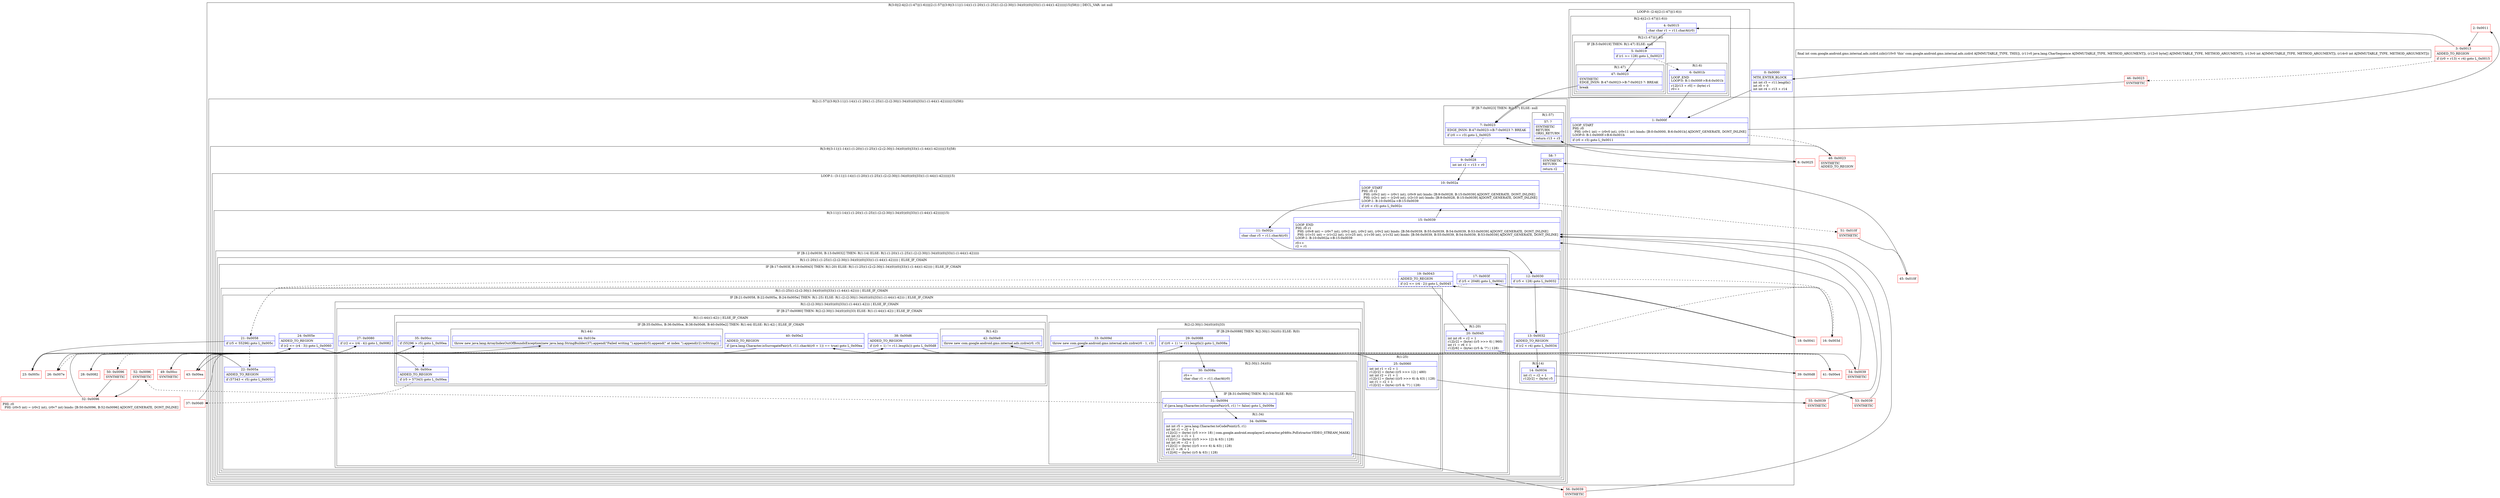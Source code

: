 digraph "CFG forcom.google.android.gms.internal.ads.zzdrd.zzb(Ljava\/lang\/CharSequence;[BII)I" {
subgraph cluster_Region_1772049631 {
label = "R(3:0|(2:4|(2:(1:47)|(1:6)))|(2:(1:57)|(3:9|(3:11|(1:14)(1:(1:20)(1:(1:25)(1:(2:(2:30|(1:34)(0))(0)|33)(1:(1:44)(1:42)))))|15)|58))) | DECL_VAR: int null\l";
node [shape=record,color=blue];
Node_0 [shape=record,label="{0\:\ 0x0000|MTH_ENTER_BLOCK\l|int int r3 = r11.length()\lint r0 = 0\lint int r4 = r13 + r14\l}"];
subgraph cluster_LoopRegion_2032968098 {
label = "LOOP:0: (2:4|(2:(1:47)|(1:6)))";
node [shape=record,color=blue];
Node_1 [shape=record,label="{1\:\ 0x000f|LOOP_START\lPHI: r0 \l  PHI: (r0v1 int) = (r0v0 int), (r0v11 int) binds: [B:0:0x0000, B:6:0x001b] A[DONT_GENERATE, DONT_INLINE]\lLOOP:0: B:1:0x000f\-\>B:6:0x001b\l|if (r0 \< r3) goto L_0x0011\l}"];
subgraph cluster_Region_255320556 {
label = "R(2:4|(2:(1:47)|(1:6)))";
node [shape=record,color=blue];
Node_4 [shape=record,label="{4\:\ 0x0015|char char r1 = r11.charAt(r0)\l}"];
subgraph cluster_Region_1828091593 {
label = "R(2:(1:47)|(1:6))";
node [shape=record,color=blue];
subgraph cluster_IfRegion_1502476187 {
label = "IF [B:5:0x0019] THEN: R(1:47) ELSE: null";
node [shape=record,color=blue];
Node_5 [shape=record,label="{5\:\ 0x0019|if (r1 \>= 128) goto L_0x0023\l}"];
subgraph cluster_Region_873945217 {
label = "R(1:47)";
node [shape=record,color=blue];
Node_47 [shape=record,label="{47\:\ 0x0023|SYNTHETIC\lEDGE_INSN: B:47:0x0023\-\>B:7:0x0023 ?: BREAK  \l|break\l}"];
}
}
subgraph cluster_Region_1180370150 {
label = "R(1:6)";
node [shape=record,color=blue];
Node_6 [shape=record,label="{6\:\ 0x001b|LOOP_END\lLOOP:0: B:1:0x000f\-\>B:6:0x001b\l|r12[r13 + r0] = (byte) r1\lr0++\l}"];
}
}
}
}
subgraph cluster_Region_448056455 {
label = "R(2:(1:57)|(3:9|(3:11|(1:14)(1:(1:20)(1:(1:25)(1:(2:(2:30|(1:34)(0))(0)|33)(1:(1:44)(1:42)))))|15)|58))";
node [shape=record,color=blue];
subgraph cluster_IfRegion_543873650 {
label = "IF [B:7:0x0023] THEN: R(1:57) ELSE: null";
node [shape=record,color=blue];
Node_7 [shape=record,label="{7\:\ 0x0023|EDGE_INSN: B:47:0x0023\-\>B:7:0x0023 ?: BREAK  \l|if (r0 == r3) goto L_0x0025\l}"];
subgraph cluster_Region_955900505 {
label = "R(1:57)";
node [shape=record,color=blue];
Node_57 [shape=record,label="{57\:\ ?|SYNTHETIC\lRETURN\lORIG_RETURN\l|return r13 + r3\l}"];
}
}
subgraph cluster_Region_1469852269 {
label = "R(3:9|(3:11|(1:14)(1:(1:20)(1:(1:25)(1:(2:(2:30|(1:34)(0))(0)|33)(1:(1:44)(1:42)))))|15)|58)";
node [shape=record,color=blue];
Node_9 [shape=record,label="{9\:\ 0x0028|int int r2 = r13 + r0\l}"];
subgraph cluster_LoopRegion_726888501 {
label = "LOOP:1: (3:11|(1:14)(1:(1:20)(1:(1:25)(1:(2:(2:30|(1:34)(0))(0)|33)(1:(1:44)(1:42)))))|15)";
node [shape=record,color=blue];
Node_10 [shape=record,label="{10\:\ 0x002a|LOOP_START\lPHI: r0 r2 \l  PHI: (r0v2 int) = (r0v1 int), (r0v9 int) binds: [B:9:0x0028, B:15:0x0039] A[DONT_GENERATE, DONT_INLINE]\l  PHI: (r2v1 int) = (r2v0 int), (r2v10 int) binds: [B:9:0x0028, B:15:0x0039] A[DONT_GENERATE, DONT_INLINE]\lLOOP:1: B:10:0x002a\-\>B:15:0x0039\l|if (r0 \< r3) goto L_0x002c\l}"];
subgraph cluster_Region_106943988 {
label = "R(3:11|(1:14)(1:(1:20)(1:(1:25)(1:(2:(2:30|(1:34)(0))(0)|33)(1:(1:44)(1:42)))))|15)";
node [shape=record,color=blue];
Node_11 [shape=record,label="{11\:\ 0x002c|char char r5 = r11.charAt(r0)\l}"];
subgraph cluster_IfRegion_25053052 {
label = "IF [B:12:0x0030, B:13:0x0032] THEN: R(1:14) ELSE: R(1:(1:20)(1:(1:25)(1:(2:(2:30|(1:34)(0))(0)|33)(1:(1:44)(1:42)))))";
node [shape=record,color=blue];
Node_12 [shape=record,label="{12\:\ 0x0030|if (r5 \< 128) goto L_0x0032\l}"];
Node_13 [shape=record,label="{13\:\ 0x0032|ADDED_TO_REGION\l|if (r2 \< r4) goto L_0x0034\l}"];
subgraph cluster_Region_1211529468 {
label = "R(1:14)";
node [shape=record,color=blue];
Node_14 [shape=record,label="{14\:\ 0x0034|int r1 = r2 + 1\lr12[r2] = (byte) r5\l}"];
}
subgraph cluster_Region_528370887 {
label = "R(1:(1:20)(1:(1:25)(1:(2:(2:30|(1:34)(0))(0)|33)(1:(1:44)(1:42))))) | ELSE_IF_CHAIN\l";
node [shape=record,color=blue];
subgraph cluster_IfRegion_923257468 {
label = "IF [B:17:0x003f, B:19:0x0043] THEN: R(1:20) ELSE: R(1:(1:25)(1:(2:(2:30|(1:34)(0))(0)|33)(1:(1:44)(1:42)))) | ELSE_IF_CHAIN\l";
node [shape=record,color=blue];
Node_17 [shape=record,label="{17\:\ 0x003f|if (r5 \< 2048) goto L_0x0041\l}"];
Node_19 [shape=record,label="{19\:\ 0x0043|ADDED_TO_REGION\l|if (r2 \<= (r4 \- 2)) goto L_0x0045\l}"];
subgraph cluster_Region_1105928108 {
label = "R(1:20)";
node [shape=record,color=blue];
Node_20 [shape=record,label="{20\:\ 0x0045|int int r6 = r2 + 1\lr12[r2] = (byte) ((r5 \>\>\> 6) \| 960)\lint r1 = r6 + 1\lr12[r6] = (byte) ((r5 & '?') \| 128)\l}"];
}
subgraph cluster_Region_1080111583 {
label = "R(1:(1:25)(1:(2:(2:30|(1:34)(0))(0)|33)(1:(1:44)(1:42)))) | ELSE_IF_CHAIN\l";
node [shape=record,color=blue];
subgraph cluster_IfRegion_1035025886 {
label = "IF [B:21:0x0058, B:22:0x005a, B:24:0x005e] THEN: R(1:25) ELSE: R(1:(2:(2:30|(1:34)(0))(0)|33)(1:(1:44)(1:42))) | ELSE_IF_CHAIN\l";
node [shape=record,color=blue];
Node_21 [shape=record,label="{21\:\ 0x0058|if (r5 \< 55296) goto L_0x005c\l}"];
Node_22 [shape=record,label="{22\:\ 0x005a|ADDED_TO_REGION\l|if (57343 \< r5) goto L_0x005c\l}"];
Node_24 [shape=record,label="{24\:\ 0x005e|ADDED_TO_REGION\l|if (r2 \<= (r4 \- 3)) goto L_0x0060\l}"];
subgraph cluster_Region_1971357058 {
label = "R(1:25)";
node [shape=record,color=blue];
Node_25 [shape=record,label="{25\:\ 0x0060|int int r1 = r2 + 1\lr12[r2] = (byte) ((r5 \>\>\> 12) \| 480)\lint int r2 = r1 + 1\lr12[r1] = (byte) (((r5 \>\>\> 6) & 63) \| 128)\lint r1 = r2 + 1\lr12[r2] = (byte) ((r5 & '?') \| 128)\l}"];
}
subgraph cluster_Region_1312602626 {
label = "R(1:(2:(2:30|(1:34)(0))(0)|33)(1:(1:44)(1:42))) | ELSE_IF_CHAIN\l";
node [shape=record,color=blue];
subgraph cluster_IfRegion_998284631 {
label = "IF [B:27:0x0080] THEN: R(2:(2:30|(1:34)(0))(0)|33) ELSE: R(1:(1:44)(1:42)) | ELSE_IF_CHAIN\l";
node [shape=record,color=blue];
Node_27 [shape=record,label="{27\:\ 0x0080|if (r2 \<= (r4 \- 4)) goto L_0x0082\l}"];
subgraph cluster_Region_938407244 {
label = "R(2:(2:30|(1:34)(0))(0)|33)";
node [shape=record,color=blue];
subgraph cluster_IfRegion_798270751 {
label = "IF [B:29:0x0088] THEN: R(2:30|(1:34)(0)) ELSE: R(0)";
node [shape=record,color=blue];
Node_29 [shape=record,label="{29\:\ 0x0088|if ((r0 + 1) != r11.length()) goto L_0x008a\l}"];
subgraph cluster_Region_918411726 {
label = "R(2:30|(1:34)(0))";
node [shape=record,color=blue];
Node_30 [shape=record,label="{30\:\ 0x008a|r0++\lchar char r1 = r11.charAt(r0)\l}"];
subgraph cluster_IfRegion_676383622 {
label = "IF [B:31:0x0094] THEN: R(1:34) ELSE: R(0)";
node [shape=record,color=blue];
Node_31 [shape=record,label="{31\:\ 0x0094|if (java.lang.Character.isSurrogatePair(r5, r1) != false) goto L_0x009e\l}"];
subgraph cluster_Region_1255523392 {
label = "R(1:34)";
node [shape=record,color=blue];
Node_34 [shape=record,label="{34\:\ 0x009e|int int r5 = java.lang.Character.toCodePoint(r5, r1)\lint int r1 = r2 + 1\lr12[r2] = (byte) ((r5 \>\>\> 18) \| com.google.android.exoplayer2.extractor.p046ts.PsExtractor.VIDEO_STREAM_MASK)\lint int r2 = r1 + 1\lr12[r1] = (byte) (((r5 \>\>\> 12) & 63) \| 128)\lint int r6 = r2 + 1\lr12[r2] = (byte) (((r5 \>\>\> 6) & 63) \| 128)\lint r1 = r6 + 1\lr12[r6] = (byte) ((r5 & 63) \| 128)\l}"];
}
subgraph cluster_Region_1926268854 {
label = "R(0)";
node [shape=record,color=blue];
}
}
}
subgraph cluster_Region_522581343 {
label = "R(0)";
node [shape=record,color=blue];
}
}
Node_33 [shape=record,label="{33\:\ 0x009d|throw new com.google.android.gms.internal.ads.zzdre(r0 \- 1, r3)\l}"];
}
subgraph cluster_Region_1451479213 {
label = "R(1:(1:44)(1:42)) | ELSE_IF_CHAIN\l";
node [shape=record,color=blue];
subgraph cluster_IfRegion_829880383 {
label = "IF [B:35:0x00cc, B:36:0x00ce, B:38:0x00d6, B:40:0x00e2] THEN: R(1:44) ELSE: R(1:42) | ELSE_IF_CHAIN\l";
node [shape=record,color=blue];
Node_35 [shape=record,label="{35\:\ 0x00cc|if (55296 \> r5) goto L_0x00ea\l}"];
Node_36 [shape=record,label="{36\:\ 0x00ce|ADDED_TO_REGION\l|if (r5 \> 57343) goto L_0x00ea\l}"];
Node_38 [shape=record,label="{38\:\ 0x00d6|ADDED_TO_REGION\l|if ((r0 + 1) != r11.length()) goto L_0x00d8\l}"];
Node_40 [shape=record,label="{40\:\ 0x00e2|ADDED_TO_REGION\l|if (java.lang.Character.isSurrogatePair(r5, r11.charAt(r0 + 1)) == true) goto L_0x00ea\l}"];
subgraph cluster_Region_828351614 {
label = "R(1:44)";
node [shape=record,color=blue];
Node_44 [shape=record,label="{44\:\ 0x010e|throw new java.lang.ArrayIndexOutOfBoundsException(new java.lang.StringBuilder(37).append(\"Failed writing \").append(r5).append(\" at index \").append(r2).toString())\l}"];
}
subgraph cluster_Region_1101070473 {
label = "R(1:42)";
node [shape=record,color=blue];
Node_42 [shape=record,label="{42\:\ 0x00e9|throw new com.google.android.gms.internal.ads.zzdre(r0, r3)\l}"];
}
}
}
}
}
}
}
}
}
}
Node_15 [shape=record,label="{15\:\ 0x0039|LOOP_END\lPHI: r0 r1 \l  PHI: (r0v8 int) = (r0v7 int), (r0v2 int), (r0v2 int), (r0v2 int) binds: [B:56:0x0039, B:55:0x0039, B:54:0x0039, B:53:0x0039] A[DONT_GENERATE, DONT_INLINE]\l  PHI: (r1v31 int) = (r1v22 int), (r1v25 int), (r1v30 int), (r1v32 int) binds: [B:56:0x0039, B:55:0x0039, B:54:0x0039, B:53:0x0039] A[DONT_GENERATE, DONT_INLINE]\lLOOP:1: B:10:0x002a\-\>B:15:0x0039\l|r0++\lr2 = r1\l}"];
}
}
Node_58 [shape=record,label="{58\:\ ?|SYNTHETIC\lRETURN\l|return r2\l}"];
}
}
}
Node_2 [shape=record,color=red,label="{2\:\ 0x0011}"];
Node_3 [shape=record,color=red,label="{3\:\ 0x0013|ADDED_TO_REGION\l|if ((r0 + r13) \< r4) goto L_0x0015\l}"];
Node_8 [shape=record,color=red,label="{8\:\ 0x0025}"];
Node_16 [shape=record,color=red,label="{16\:\ 0x003d}"];
Node_18 [shape=record,color=red,label="{18\:\ 0x0041}"];
Node_23 [shape=record,color=red,label="{23\:\ 0x005c}"];
Node_26 [shape=record,color=red,label="{26\:\ 0x007e}"];
Node_28 [shape=record,color=red,label="{28\:\ 0x0082}"];
Node_32 [shape=record,color=red,label="{32\:\ 0x0096|PHI: r0 \l  PHI: (r0v5 int) = (r0v2 int), (r0v7 int) binds: [B:50:0x0096, B:52:0x0096] A[DONT_GENERATE, DONT_INLINE]\l}"];
Node_37 [shape=record,color=red,label="{37\:\ 0x00d0}"];
Node_39 [shape=record,color=red,label="{39\:\ 0x00d8}"];
Node_41 [shape=record,color=red,label="{41\:\ 0x00e4}"];
Node_43 [shape=record,color=red,label="{43\:\ 0x00ea}"];
Node_45 [shape=record,color=red,label="{45\:\ 0x010f}"];
Node_46 [shape=record,color=red,label="{46\:\ 0x0023|SYNTHETIC\l}"];
Node_48 [shape=record,color=red,label="{48\:\ 0x0023|SYNTHETIC\lADDED_TO_REGION\l}"];
Node_49 [shape=record,color=red,label="{49\:\ 0x00cc|SYNTHETIC\l}"];
Node_50 [shape=record,color=red,label="{50\:\ 0x0096|SYNTHETIC\l}"];
Node_51 [shape=record,color=red,label="{51\:\ 0x010f|SYNTHETIC\l}"];
Node_52 [shape=record,color=red,label="{52\:\ 0x0096|SYNTHETIC\l}"];
Node_53 [shape=record,color=red,label="{53\:\ 0x0039|SYNTHETIC\l}"];
Node_54 [shape=record,color=red,label="{54\:\ 0x0039|SYNTHETIC\l}"];
Node_55 [shape=record,color=red,label="{55\:\ 0x0039|SYNTHETIC\l}"];
Node_56 [shape=record,color=red,label="{56\:\ 0x0039|SYNTHETIC\l}"];
MethodNode[shape=record,label="{final int com.google.android.gms.internal.ads.zzdrd.zzb((r10v0 'this' com.google.android.gms.internal.ads.zzdrd A[IMMUTABLE_TYPE, THIS]), (r11v0 java.lang.CharSequence A[IMMUTABLE_TYPE, METHOD_ARGUMENT]), (r12v0 byte[] A[IMMUTABLE_TYPE, METHOD_ARGUMENT]), (r13v0 int A[IMMUTABLE_TYPE, METHOD_ARGUMENT]), (r14v0 int A[IMMUTABLE_TYPE, METHOD_ARGUMENT])) }"];
MethodNode -> Node_0;
Node_0 -> Node_1;
Node_1 -> Node_2;
Node_1 -> Node_48[style=dashed];
Node_4 -> Node_5;
Node_5 -> Node_6[style=dashed];
Node_5 -> Node_47;
Node_47 -> Node_7;
Node_6 -> Node_1;
Node_7 -> Node_8;
Node_7 -> Node_9[style=dashed];
Node_9 -> Node_10;
Node_10 -> Node_11;
Node_10 -> Node_51[style=dashed];
Node_11 -> Node_12;
Node_12 -> Node_13;
Node_12 -> Node_16[style=dashed];
Node_13 -> Node_14;
Node_13 -> Node_16[style=dashed];
Node_14 -> Node_53;
Node_17 -> Node_18;
Node_17 -> Node_21[style=dashed];
Node_19 -> Node_20;
Node_19 -> Node_21[style=dashed];
Node_20 -> Node_54;
Node_21 -> Node_22[style=dashed];
Node_21 -> Node_23;
Node_22 -> Node_23;
Node_22 -> Node_26[style=dashed];
Node_24 -> Node_25;
Node_24 -> Node_26[style=dashed];
Node_25 -> Node_55;
Node_27 -> Node_28;
Node_27 -> Node_49[style=dashed];
Node_29 -> Node_30;
Node_29 -> Node_50[style=dashed];
Node_30 -> Node_31;
Node_31 -> Node_34;
Node_31 -> Node_52[style=dashed];
Node_34 -> Node_56;
Node_35 -> Node_36[style=dashed];
Node_35 -> Node_43;
Node_36 -> Node_37[style=dashed];
Node_36 -> Node_43;
Node_38 -> Node_39;
Node_38 -> Node_41[style=dashed];
Node_40 -> Node_41[style=dashed];
Node_40 -> Node_43;
Node_15 -> Node_10;
Node_2 -> Node_3;
Node_3 -> Node_4;
Node_3 -> Node_46[style=dashed];
Node_8 -> Node_57;
Node_16 -> Node_17;
Node_18 -> Node_19;
Node_23 -> Node_24;
Node_26 -> Node_27;
Node_28 -> Node_29;
Node_32 -> Node_33;
Node_37 -> Node_38;
Node_39 -> Node_40;
Node_41 -> Node_42;
Node_43 -> Node_44;
Node_45 -> Node_58;
Node_46 -> Node_7;
Node_48 -> Node_7;
Node_49 -> Node_35;
Node_50 -> Node_32;
Node_51 -> Node_45;
Node_52 -> Node_32;
Node_53 -> Node_15;
Node_54 -> Node_15;
Node_55 -> Node_15;
Node_56 -> Node_15;
}


